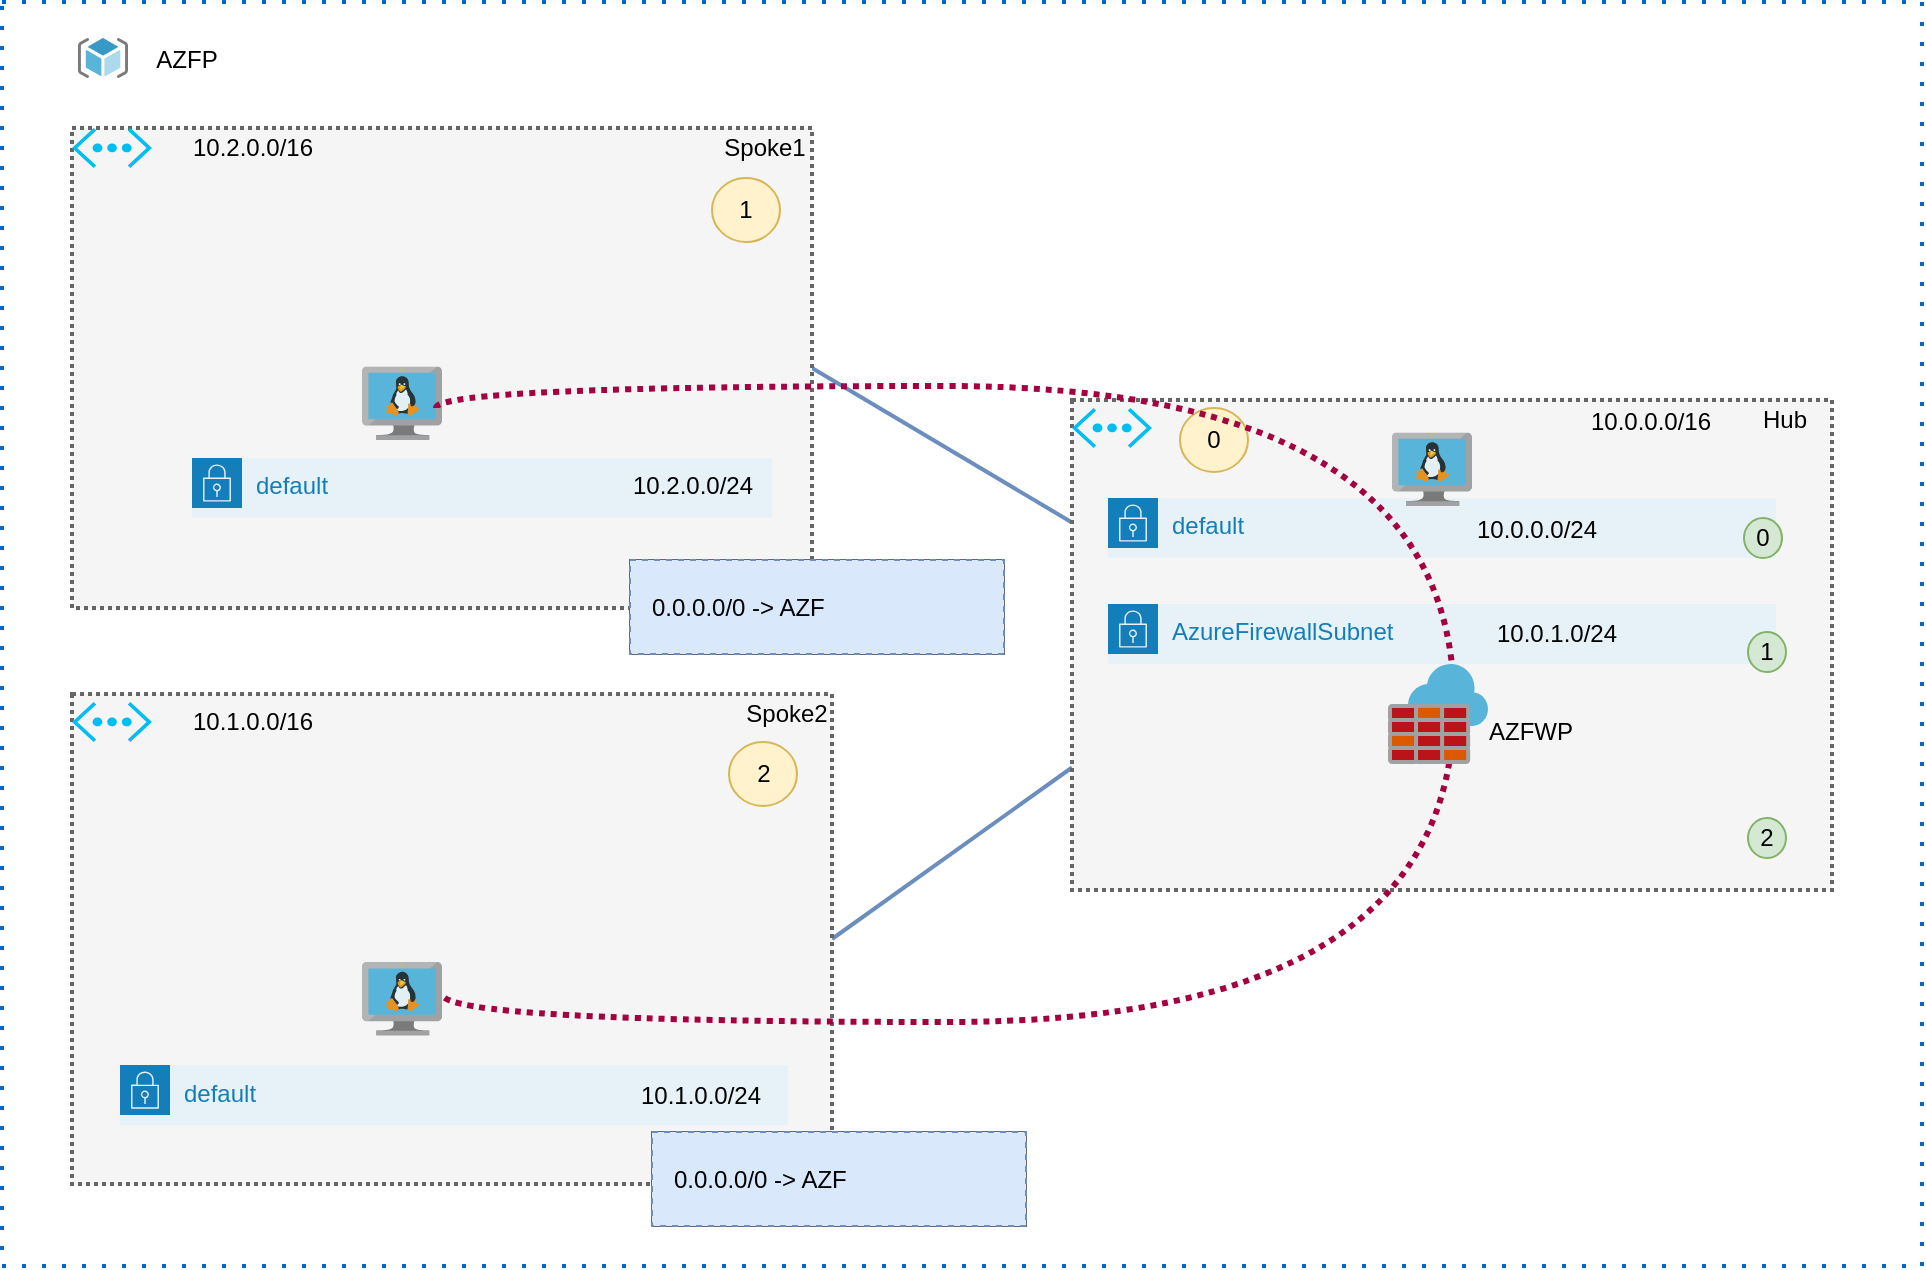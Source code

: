 <mxfile version="15.8.7" type="device" pages="2"><diagram name="Topology 0" id="uKTCLFGdCj_rygsJ-8oQ"><mxGraphModel dx="1803" dy="1014" grid="0" gridSize="10" guides="1" tooltips="1" connect="1" arrows="1" fold="1" page="0" pageScale="1" pageWidth="850" pageHeight="1100" math="0" shadow="0"><root><mxCell id="6Trrc4km3ECjMC3lX0Iq-0"/><mxCell id="6Trrc4km3ECjMC3lX0Iq-1" parent="6Trrc4km3ECjMC3lX0Iq-0"/><mxCell id="6Trrc4km3ECjMC3lX0Iq-2" value="" style="whiteSpace=wrap;html=1;dashed=1;strokeColor=#0066CC;strokeWidth=2;dashPattern=1 4;" parent="6Trrc4km3ECjMC3lX0Iq-1" vertex="1"><mxGeometry x="-25" y="32" width="960" height="632" as="geometry"/></mxCell><mxCell id="6Trrc4km3ECjMC3lX0Iq-3" style="edgeStyle=none;rounded=0;orthogonalLoop=1;jettySize=auto;html=1;exitX=1;exitY=0.5;exitDx=0;exitDy=0;entryX=0;entryY=0.75;entryDx=0;entryDy=0;endArrow=none;endFill=0;fillColor=#dae8fc;strokeColor=#6c8ebf;strokeWidth=2;" parent="6Trrc4km3ECjMC3lX0Iq-1" source="6Trrc4km3ECjMC3lX0Iq-4" target="6Trrc4km3ECjMC3lX0Iq-20" edge="1"><mxGeometry relative="1" as="geometry"/></mxCell><mxCell id="6Trrc4km3ECjMC3lX0Iq-4" value="" style="whiteSpace=wrap;html=1;dashed=1;strokeWidth=2;dashPattern=1 1;strokeColor=#666666;fillColor=#f5f5f5;fontColor=#333333;" parent="6Trrc4km3ECjMC3lX0Iq-1" vertex="1"><mxGeometry x="10" y="378" width="380" height="245" as="geometry"/></mxCell><mxCell id="6Trrc4km3ECjMC3lX0Iq-5" value="" style="verticalLabelPosition=bottom;html=1;verticalAlign=top;align=center;strokeColor=none;fillColor=#00BEF2;shape=mxgraph.azure.virtual_network;pointerEvents=1;dashed=1;" parent="6Trrc4km3ECjMC3lX0Iq-1" vertex="1"><mxGeometry x="10" y="382" width="40" height="20" as="geometry"/></mxCell><mxCell id="6Trrc4km3ECjMC3lX0Iq-6" value="default" style="points=[[0,0],[0.25,0],[0.5,0],[0.75,0],[1,0],[1,0.25],[1,0.5],[1,0.75],[1,1],[0.75,1],[0.5,1],[0.25,1],[0,1],[0,0.75],[0,0.5],[0,0.25]];outlineConnect=0;gradientColor=none;html=1;whiteSpace=wrap;fontSize=12;fontStyle=0;shape=mxgraph.aws4.group;grIcon=mxgraph.aws4.group_security_group;grStroke=0;strokeColor=#147EBA;fillColor=#E6F2F8;verticalAlign=top;align=left;spacingLeft=30;fontColor=#147EBA;dashed=0;" parent="6Trrc4km3ECjMC3lX0Iq-1" vertex="1"><mxGeometry x="34" y="563.53" width="334" height="30" as="geometry"/></mxCell><mxCell id="6Trrc4km3ECjMC3lX0Iq-7" style="edgeStyle=none;rounded=0;orthogonalLoop=1;jettySize=auto;html=1;exitX=1;exitY=0.5;exitDx=0;exitDy=0;endArrow=none;endFill=0;entryX=0;entryY=0.25;entryDx=0;entryDy=0;fillColor=#dae8fc;strokeColor=#6c8ebf;strokeWidth=2;" parent="6Trrc4km3ECjMC3lX0Iq-1" source="6Trrc4km3ECjMC3lX0Iq-8" target="6Trrc4km3ECjMC3lX0Iq-20" edge="1"><mxGeometry relative="1" as="geometry"><mxPoint x="508" y="352" as="targetPoint"/></mxGeometry></mxCell><mxCell id="6Trrc4km3ECjMC3lX0Iq-8" value="" style="whiteSpace=wrap;html=1;dashed=1;strokeWidth=2;dashPattern=1 1;strokeColor=#666666;fillColor=#f5f5f5;fontColor=#333333;" parent="6Trrc4km3ECjMC3lX0Iq-1" vertex="1"><mxGeometry x="10" y="95" width="370" height="240" as="geometry"/></mxCell><mxCell id="6Trrc4km3ECjMC3lX0Iq-9" value="" style="verticalLabelPosition=bottom;html=1;verticalAlign=top;align=center;strokeColor=none;fillColor=#00BEF2;shape=mxgraph.azure.virtual_network;pointerEvents=1;dashed=1;" parent="6Trrc4km3ECjMC3lX0Iq-1" vertex="1"><mxGeometry x="10" y="95" width="40" height="20" as="geometry"/></mxCell><mxCell id="6Trrc4km3ECjMC3lX0Iq-10" value="default" style="points=[[0,0],[0.25,0],[0.5,0],[0.75,0],[1,0],[1,0.25],[1,0.5],[1,0.75],[1,1],[0.75,1],[0.5,1],[0.25,1],[0,1],[0,0.75],[0,0.5],[0,0.25]];outlineConnect=0;gradientColor=none;html=1;whiteSpace=wrap;fontSize=12;fontStyle=0;shape=mxgraph.aws4.group;grIcon=mxgraph.aws4.group_security_group;grStroke=0;strokeColor=#147EBA;fillColor=#E6F2F8;verticalAlign=top;align=left;spacingLeft=30;fontColor=#147EBA;dashed=0;" parent="6Trrc4km3ECjMC3lX0Iq-1" vertex="1"><mxGeometry x="70" y="260" width="290" height="30" as="geometry"/></mxCell><mxCell id="6Trrc4km3ECjMC3lX0Iq-11" value="" style="aspect=fixed;html=1;points=[];align=center;image;fontSize=12;image=img/lib/mscae/VM_Linux.svg;dashed=1;" parent="6Trrc4km3ECjMC3lX0Iq-1" vertex="1"><mxGeometry x="155" y="214.2" width="40" height="36.8" as="geometry"/></mxCell><mxCell id="6Trrc4km3ECjMC3lX0Iq-12" value="10.1.0.0/16" style="text;html=1;resizable=0;autosize=1;align=center;verticalAlign=middle;points=[];fillColor=none;strokeColor=none;rounded=0;dashed=1;" parent="6Trrc4km3ECjMC3lX0Iq-1" vertex="1"><mxGeometry x="60" y="382" width="80" height="20" as="geometry"/></mxCell><mxCell id="6Trrc4km3ECjMC3lX0Iq-13" value="10.2.0.0/16" style="text;html=1;resizable=0;autosize=1;align=center;verticalAlign=middle;points=[];fillColor=none;strokeColor=none;rounded=0;dashed=1;" parent="6Trrc4km3ECjMC3lX0Iq-1" vertex="1"><mxGeometry x="65" y="96" width="70" height="18" as="geometry"/></mxCell><mxCell id="6Trrc4km3ECjMC3lX0Iq-14" value="10.1.0.0/24" style="text;html=1;resizable=0;autosize=1;align=center;verticalAlign=middle;points=[];fillColor=none;strokeColor=none;rounded=0;dashed=1;" parent="6Trrc4km3ECjMC3lX0Iq-1" vertex="1"><mxGeometry x="289" y="569.53" width="70" height="18" as="geometry"/></mxCell><mxCell id="6Trrc4km3ECjMC3lX0Iq-15" value="10.2.0.0/24" style="text;html=1;resizable=0;autosize=1;align=center;verticalAlign=middle;points=[];fillColor=none;strokeColor=none;rounded=0;dashed=1;" parent="6Trrc4km3ECjMC3lX0Iq-1" vertex="1"><mxGeometry x="285" y="264.93" width="70" height="18" as="geometry"/></mxCell><mxCell id="6Trrc4km3ECjMC3lX0Iq-16" value="Spoke2" style="text;html=1;resizable=0;autosize=1;align=center;verticalAlign=middle;points=[];fillColor=none;strokeColor=none;rounded=0;dashed=1;" parent="6Trrc4km3ECjMC3lX0Iq-1" vertex="1"><mxGeometry x="341" y="379" width="51" height="18" as="geometry"/></mxCell><mxCell id="6Trrc4km3ECjMC3lX0Iq-17" value="Spoke1" style="text;html=1;resizable=0;autosize=1;align=center;verticalAlign=middle;points=[];fillColor=none;strokeColor=none;rounded=0;dashed=1;" parent="6Trrc4km3ECjMC3lX0Iq-1" vertex="1"><mxGeometry x="330" y="96" width="51" height="18" as="geometry"/></mxCell><mxCell id="6Trrc4km3ECjMC3lX0Iq-18" value="" style="sketch=0;aspect=fixed;html=1;points=[];align=center;image;fontSize=12;image=img/lib/mscae/ResourceGroup.svg;strokeColor=#004C99;" parent="6Trrc4km3ECjMC3lX0Iq-1" vertex="1"><mxGeometry x="13" y="50" width="25" height="20" as="geometry"/></mxCell><mxCell id="6Trrc4km3ECjMC3lX0Iq-19" value="AZFP" style="text;html=1;resizable=0;autosize=1;align=center;verticalAlign=middle;points=[];fillColor=none;strokeColor=none;rounded=0;dashed=1;" parent="6Trrc4km3ECjMC3lX0Iq-1" vertex="1"><mxGeometry x="46" y="52" width="41" height="18" as="geometry"/></mxCell><mxCell id="6Trrc4km3ECjMC3lX0Iq-20" value="" style="whiteSpace=wrap;html=1;dashed=1;strokeWidth=2;dashPattern=1 1;strokeColor=#666666;fillColor=#f5f5f5;fontColor=#333333;" parent="6Trrc4km3ECjMC3lX0Iq-1" vertex="1"><mxGeometry x="510" y="231" width="380" height="245" as="geometry"/></mxCell><mxCell id="6Trrc4km3ECjMC3lX0Iq-21" value="" style="verticalLabelPosition=bottom;html=1;verticalAlign=top;align=center;strokeColor=none;fillColor=#00BEF2;shape=mxgraph.azure.virtual_network;pointerEvents=1;dashed=1;" parent="6Trrc4km3ECjMC3lX0Iq-1" vertex="1"><mxGeometry x="510" y="235" width="40" height="20" as="geometry"/></mxCell><mxCell id="6Trrc4km3ECjMC3lX0Iq-23" value="10.0.0.0/16" style="text;html=1;resizable=0;autosize=1;align=center;verticalAlign=middle;points=[];fillColor=none;strokeColor=none;rounded=0;dashed=1;" parent="6Trrc4km3ECjMC3lX0Iq-1" vertex="1"><mxGeometry x="764" y="233" width="70" height="18" as="geometry"/></mxCell><mxCell id="6Trrc4km3ECjMC3lX0Iq-25" value="Hub" style="text;html=1;resizable=0;autosize=1;align=center;verticalAlign=middle;points=[];fillColor=none;strokeColor=none;rounded=0;dashed=1;" parent="6Trrc4km3ECjMC3lX0Iq-1" vertex="1"><mxGeometry x="846" y="231" width="40" height="20" as="geometry"/></mxCell><mxCell id="6Trrc4km3ECjMC3lX0Iq-29" value="1" style="ellipse;whiteSpace=wrap;html=1;fillColor=#fff2cc;strokeColor=#d6b656;" parent="6Trrc4km3ECjMC3lX0Iq-1" vertex="1"><mxGeometry x="330" y="120" width="34" height="32" as="geometry"/></mxCell><mxCell id="6Trrc4km3ECjMC3lX0Iq-30" value="2" style="ellipse;whiteSpace=wrap;html=1;fillColor=#fff2cc;strokeColor=#d6b656;" parent="6Trrc4km3ECjMC3lX0Iq-1" vertex="1"><mxGeometry x="338.5" y="402" width="34" height="32" as="geometry"/></mxCell><mxCell id="6Trrc4km3ECjMC3lX0Iq-31" value="AzureFirewallSubnet" style="points=[[0,0],[0.25,0],[0.5,0],[0.75,0],[1,0],[1,0.25],[1,0.5],[1,0.75],[1,1],[0.75,1],[0.5,1],[0.25,1],[0,1],[0,0.75],[0,0.5],[0,0.25]];outlineConnect=0;gradientColor=none;html=1;whiteSpace=wrap;fontSize=12;fontStyle=0;shape=mxgraph.aws4.group;grIcon=mxgraph.aws4.group_security_group;grStroke=0;strokeColor=#147EBA;fillColor=#E6F2F8;verticalAlign=top;align=left;spacingLeft=30;fontColor=#147EBA;dashed=0;" parent="6Trrc4km3ECjMC3lX0Iq-1" vertex="1"><mxGeometry x="528" y="333" width="334" height="30" as="geometry"/></mxCell><mxCell id="6Trrc4km3ECjMC3lX0Iq-32" value="10.0.1.0/24" style="text;html=1;resizable=0;autosize=1;align=center;verticalAlign=middle;points=[];fillColor=none;strokeColor=none;rounded=0;dashed=1;" parent="6Trrc4km3ECjMC3lX0Iq-1" vertex="1"><mxGeometry x="717" y="339" width="70" height="18" as="geometry"/></mxCell><mxCell id="6Trrc4km3ECjMC3lX0Iq-33" value="default" style="points=[[0,0],[0.25,0],[0.5,0],[0.75,0],[1,0],[1,0.25],[1,0.5],[1,0.75],[1,1],[0.75,1],[0.5,1],[0.25,1],[0,1],[0,0.75],[0,0.5],[0,0.25]];outlineConnect=0;gradientColor=none;html=1;whiteSpace=wrap;fontSize=12;fontStyle=0;shape=mxgraph.aws4.group;grIcon=mxgraph.aws4.group_security_group;grStroke=0;strokeColor=#147EBA;fillColor=#E6F2F8;verticalAlign=top;align=left;spacingLeft=30;fontColor=#147EBA;dashed=0;" parent="6Trrc4km3ECjMC3lX0Iq-1" vertex="1"><mxGeometry x="528" y="280" width="334" height="30" as="geometry"/></mxCell><mxCell id="6Trrc4km3ECjMC3lX0Iq-37" value="" style="aspect=fixed;html=1;points=[];align=center;image;fontSize=12;image=img/lib/mscae/VM_Linux.svg;dashed=1;" parent="6Trrc4km3ECjMC3lX0Iq-1" vertex="1"><mxGeometry x="670" y="247.2" width="40" height="36.8" as="geometry"/></mxCell><mxCell id="6Trrc4km3ECjMC3lX0Iq-38" value="0" style="ellipse;whiteSpace=wrap;html=1;fillColor=#fff2cc;strokeColor=#d6b656;" parent="6Trrc4km3ECjMC3lX0Iq-1" vertex="1"><mxGeometry x="564" y="235.0" width="34" height="32" as="geometry"/></mxCell><mxCell id="6Trrc4km3ECjMC3lX0Iq-39" value="0" style="ellipse;whiteSpace=wrap;html=1;fillColor=#d5e8d4;strokeColor=#82b366;" parent="6Trrc4km3ECjMC3lX0Iq-1" vertex="1"><mxGeometry x="846" y="290" width="19" height="20" as="geometry"/></mxCell><mxCell id="6Trrc4km3ECjMC3lX0Iq-40" value="1" style="ellipse;whiteSpace=wrap;html=1;fillColor=#d5e8d4;strokeColor=#82b366;" parent="6Trrc4km3ECjMC3lX0Iq-1" vertex="1"><mxGeometry x="848" y="347" width="19" height="20" as="geometry"/></mxCell><mxCell id="6Trrc4km3ECjMC3lX0Iq-41" value="2" style="ellipse;whiteSpace=wrap;html=1;fillColor=#d5e8d4;strokeColor=#82b366;" parent="6Trrc4km3ECjMC3lX0Iq-1" vertex="1"><mxGeometry x="848" y="440" width="19" height="20" as="geometry"/></mxCell><mxCell id="6Trrc4km3ECjMC3lX0Iq-42" style="edgeStyle=orthogonalEdgeStyle;curved=1;rounded=0;orthogonalLoop=1;jettySize=auto;html=1;entryX=1;entryY=0.435;entryDx=0;entryDy=0;entryPerimeter=0;endArrow=none;endFill=0;strokeWidth=3;fillColor=#d80073;strokeColor=#A50040;dashed=1;dashPattern=1 1;exitX=0.925;exitY=0.565;exitDx=0;exitDy=0;exitPerimeter=0;" parent="6Trrc4km3ECjMC3lX0Iq-1" source="6Trrc4km3ECjMC3lX0Iq-11" target="6Trrc4km3ECjMC3lX0Iq-52" edge="1"><mxGeometry relative="1" as="geometry"><Array as="points"><mxPoint x="192" y="224"/><mxPoint x="701" y="224"/><mxPoint x="701" y="542"/><mxPoint x="195" y="542"/></Array><mxPoint x="274" y="224" as="sourcePoint"/><mxPoint x="330.75" y="517.5" as="targetPoint"/></mxGeometry></mxCell><mxCell id="6Trrc4km3ECjMC3lX0Iq-46" value="" style="group;fillColor=#E6E6E6;fontColor=#333333;strokeColor=#666666;" parent="6Trrc4km3ECjMC3lX0Iq-1" vertex="1" connectable="0"><mxGeometry x="289" y="311" width="187" height="47" as="geometry"/></mxCell><mxCell id="6Trrc4km3ECjMC3lX0Iq-47" value="" style="whiteSpace=wrap;html=1;dashed=1;fillColor=#dae8fc;strokeColor=#6c8ebf;" parent="6Trrc4km3ECjMC3lX0Iq-46" vertex="1"><mxGeometry width="187" height="47" as="geometry"/></mxCell><mxCell id="6Trrc4km3ECjMC3lX0Iq-48" value="0.0.0.0/0 -&amp;gt; AZF" style="text;html=1;resizable=0;autosize=1;align=left;verticalAlign=middle;points=[];fillColor=none;strokeColor=none;rounded=0;" parent="6Trrc4km3ECjMC3lX0Iq-46" vertex="1"><mxGeometry x="9" y="14.5" width="97" height="18" as="geometry"/></mxCell><mxCell id="6Trrc4km3ECjMC3lX0Iq-52" value="" style="aspect=fixed;html=1;points=[];align=center;image;fontSize=12;image=img/lib/mscae/VM_Linux.svg;dashed=1;" parent="6Trrc4km3ECjMC3lX0Iq-1" vertex="1"><mxGeometry x="155" y="512" width="40" height="36.8" as="geometry"/></mxCell><mxCell id="QRIcE3CRpokTi9-V7AG4-0" value="10.0.0.0/24" style="text;html=1;resizable=0;autosize=1;align=center;verticalAlign=middle;points=[];fillColor=none;strokeColor=none;rounded=0;dashed=1;" parent="6Trrc4km3ECjMC3lX0Iq-1" vertex="1"><mxGeometry x="707" y="287" width="70" height="18" as="geometry"/></mxCell><mxCell id="Dwq-QEIVMUybHYVm3ee--0" value="" style="sketch=0;aspect=fixed;html=1;points=[];align=center;image;fontSize=12;image=img/lib/mscae/Azure_Firewall.svg;dashed=1;fillColor=#E6E6E6;" vertex="1" parent="6Trrc4km3ECjMC3lX0Iq-1"><mxGeometry x="668" y="363" width="50" height="50" as="geometry"/></mxCell><mxCell id="Dwq-QEIVMUybHYVm3ee--1" value="" style="group;fillColor=#E6E6E6;fontColor=#333333;strokeColor=#666666;" vertex="1" connectable="0" parent="6Trrc4km3ECjMC3lX0Iq-1"><mxGeometry x="300" y="597" width="187" height="47" as="geometry"/></mxCell><mxCell id="Dwq-QEIVMUybHYVm3ee--2" value="" style="whiteSpace=wrap;html=1;dashed=1;fillColor=#dae8fc;strokeColor=#6c8ebf;" vertex="1" parent="Dwq-QEIVMUybHYVm3ee--1"><mxGeometry width="187" height="47" as="geometry"/></mxCell><mxCell id="Dwq-QEIVMUybHYVm3ee--3" value="0.0.0.0/0 -&amp;gt; AZF" style="text;html=1;resizable=0;autosize=1;align=left;verticalAlign=middle;points=[];fillColor=none;strokeColor=none;rounded=0;" vertex="1" parent="Dwq-QEIVMUybHYVm3ee--1"><mxGeometry x="9" y="14.5" width="97" height="18" as="geometry"/></mxCell><mxCell id="Qm7br8n84jzkYwfxtmLQ-0" value="AZFWP" style="text;html=1;resizable=0;autosize=1;align=center;verticalAlign=middle;points=[];fillColor=none;strokeColor=none;rounded=0;dashed=1;" vertex="1" parent="6Trrc4km3ECjMC3lX0Iq-1"><mxGeometry x="713" y="388" width="52" height="18" as="geometry"/></mxCell></root></mxGraphModel></diagram><diagram name="Topology 1" id="cQ-qmr9gjqyJg-_jcD2F"><mxGraphModel dx="1803" dy="1014" grid="0" gridSize="10" guides="1" tooltips="1" connect="1" arrows="1" fold="1" page="0" pageScale="1" pageWidth="850" pageHeight="1100" math="0" shadow="0"><root><mxCell id="ic7z2xc0cbQT_34IpsnW-0"/><mxCell id="ic7z2xc0cbQT_34IpsnW-1" parent="ic7z2xc0cbQT_34IpsnW-0"/><mxCell id="ic7z2xc0cbQT_34IpsnW-2" value="" style="whiteSpace=wrap;html=1;dashed=1;strokeColor=#0066CC;strokeWidth=2;dashPattern=1 4;" vertex="1" parent="ic7z2xc0cbQT_34IpsnW-1"><mxGeometry x="-25" y="32" width="960" height="632" as="geometry"/></mxCell><mxCell id="ic7z2xc0cbQT_34IpsnW-3" style="edgeStyle=none;rounded=0;orthogonalLoop=1;jettySize=auto;html=1;exitX=1;exitY=0.5;exitDx=0;exitDy=0;entryX=0;entryY=0.75;entryDx=0;entryDy=0;endArrow=none;endFill=0;fillColor=#dae8fc;strokeColor=#6c8ebf;strokeWidth=2;" edge="1" parent="ic7z2xc0cbQT_34IpsnW-1" source="ic7z2xc0cbQT_34IpsnW-4" target="ic7z2xc0cbQT_34IpsnW-20"><mxGeometry relative="1" as="geometry"/></mxCell><mxCell id="ic7z2xc0cbQT_34IpsnW-4" value="" style="whiteSpace=wrap;html=1;dashed=1;strokeWidth=2;dashPattern=1 1;strokeColor=#666666;fillColor=#f5f5f5;fontColor=#333333;" vertex="1" parent="ic7z2xc0cbQT_34IpsnW-1"><mxGeometry x="10" y="378" width="380" height="245" as="geometry"/></mxCell><mxCell id="ic7z2xc0cbQT_34IpsnW-5" value="" style="verticalLabelPosition=bottom;html=1;verticalAlign=top;align=center;strokeColor=none;fillColor=#00BEF2;shape=mxgraph.azure.virtual_network;pointerEvents=1;dashed=1;" vertex="1" parent="ic7z2xc0cbQT_34IpsnW-1"><mxGeometry x="10" y="382" width="40" height="20" as="geometry"/></mxCell><mxCell id="ic7z2xc0cbQT_34IpsnW-6" value="default" style="points=[[0,0],[0.25,0],[0.5,0],[0.75,0],[1,0],[1,0.25],[1,0.5],[1,0.75],[1,1],[0.75,1],[0.5,1],[0.25,1],[0,1],[0,0.75],[0,0.5],[0,0.25]];outlineConnect=0;gradientColor=none;html=1;whiteSpace=wrap;fontSize=12;fontStyle=0;shape=mxgraph.aws4.group;grIcon=mxgraph.aws4.group_security_group;grStroke=0;strokeColor=#147EBA;fillColor=#E6F2F8;verticalAlign=top;align=left;spacingLeft=30;fontColor=#147EBA;dashed=0;" vertex="1" parent="ic7z2xc0cbQT_34IpsnW-1"><mxGeometry x="34" y="563.53" width="334" height="30" as="geometry"/></mxCell><mxCell id="ic7z2xc0cbQT_34IpsnW-7" style="edgeStyle=none;rounded=0;orthogonalLoop=1;jettySize=auto;html=1;exitX=1;exitY=0.5;exitDx=0;exitDy=0;endArrow=none;endFill=0;entryX=0;entryY=0.25;entryDx=0;entryDy=0;fillColor=#dae8fc;strokeColor=#6c8ebf;strokeWidth=2;" edge="1" parent="ic7z2xc0cbQT_34IpsnW-1" source="ic7z2xc0cbQT_34IpsnW-8" target="ic7z2xc0cbQT_34IpsnW-20"><mxGeometry relative="1" as="geometry"><mxPoint x="508" y="352" as="targetPoint"/></mxGeometry></mxCell><mxCell id="ic7z2xc0cbQT_34IpsnW-8" value="" style="whiteSpace=wrap;html=1;dashed=1;strokeWidth=2;dashPattern=1 1;strokeColor=#666666;fillColor=#f5f5f5;fontColor=#333333;" vertex="1" parent="ic7z2xc0cbQT_34IpsnW-1"><mxGeometry x="10" y="95" width="370" height="240" as="geometry"/></mxCell><mxCell id="ic7z2xc0cbQT_34IpsnW-9" value="" style="verticalLabelPosition=bottom;html=1;verticalAlign=top;align=center;strokeColor=none;fillColor=#00BEF2;shape=mxgraph.azure.virtual_network;pointerEvents=1;dashed=1;" vertex="1" parent="ic7z2xc0cbQT_34IpsnW-1"><mxGeometry x="10" y="95" width="40" height="20" as="geometry"/></mxCell><mxCell id="ic7z2xc0cbQT_34IpsnW-10" value="default" style="points=[[0,0],[0.25,0],[0.5,0],[0.75,0],[1,0],[1,0.25],[1,0.5],[1,0.75],[1,1],[0.75,1],[0.5,1],[0.25,1],[0,1],[0,0.75],[0,0.5],[0,0.25]];outlineConnect=0;gradientColor=none;html=1;whiteSpace=wrap;fontSize=12;fontStyle=0;shape=mxgraph.aws4.group;grIcon=mxgraph.aws4.group_security_group;grStroke=0;strokeColor=#147EBA;fillColor=#E6F2F8;verticalAlign=top;align=left;spacingLeft=30;fontColor=#147EBA;dashed=0;" vertex="1" parent="ic7z2xc0cbQT_34IpsnW-1"><mxGeometry x="70" y="260" width="290" height="30" as="geometry"/></mxCell><mxCell id="ic7z2xc0cbQT_34IpsnW-11" value="" style="aspect=fixed;html=1;points=[];align=center;image;fontSize=12;image=img/lib/mscae/VM_Linux.svg;dashed=1;" vertex="1" parent="ic7z2xc0cbQT_34IpsnW-1"><mxGeometry x="155" y="214.2" width="40" height="36.8" as="geometry"/></mxCell><mxCell id="ic7z2xc0cbQT_34IpsnW-12" value="10.1.0.0/16" style="text;html=1;resizable=0;autosize=1;align=center;verticalAlign=middle;points=[];fillColor=none;strokeColor=none;rounded=0;dashed=1;" vertex="1" parent="ic7z2xc0cbQT_34IpsnW-1"><mxGeometry x="60" y="382" width="80" height="20" as="geometry"/></mxCell><mxCell id="ic7z2xc0cbQT_34IpsnW-13" value="10.2.0.0/16" style="text;html=1;resizable=0;autosize=1;align=center;verticalAlign=middle;points=[];fillColor=none;strokeColor=none;rounded=0;dashed=1;" vertex="1" parent="ic7z2xc0cbQT_34IpsnW-1"><mxGeometry x="65" y="96" width="70" height="18" as="geometry"/></mxCell><mxCell id="ic7z2xc0cbQT_34IpsnW-14" value="10.1.0.0/24" style="text;html=1;resizable=0;autosize=1;align=center;verticalAlign=middle;points=[];fillColor=none;strokeColor=none;rounded=0;dashed=1;" vertex="1" parent="ic7z2xc0cbQT_34IpsnW-1"><mxGeometry x="289" y="569.53" width="70" height="18" as="geometry"/></mxCell><mxCell id="ic7z2xc0cbQT_34IpsnW-15" value="10.2.0.0/24" style="text;html=1;resizable=0;autosize=1;align=center;verticalAlign=middle;points=[];fillColor=none;strokeColor=none;rounded=0;dashed=1;" vertex="1" parent="ic7z2xc0cbQT_34IpsnW-1"><mxGeometry x="285" y="264.93" width="70" height="18" as="geometry"/></mxCell><mxCell id="ic7z2xc0cbQT_34IpsnW-16" value="Spoke2" style="text;html=1;resizable=0;autosize=1;align=center;verticalAlign=middle;points=[];fillColor=none;strokeColor=none;rounded=0;dashed=1;" vertex="1" parent="ic7z2xc0cbQT_34IpsnW-1"><mxGeometry x="341" y="379" width="51" height="18" as="geometry"/></mxCell><mxCell id="ic7z2xc0cbQT_34IpsnW-17" value="Spoke1" style="text;html=1;resizable=0;autosize=1;align=center;verticalAlign=middle;points=[];fillColor=none;strokeColor=none;rounded=0;dashed=1;" vertex="1" parent="ic7z2xc0cbQT_34IpsnW-1"><mxGeometry x="330" y="96" width="51" height="18" as="geometry"/></mxCell><mxCell id="ic7z2xc0cbQT_34IpsnW-18" value="" style="sketch=0;aspect=fixed;html=1;points=[];align=center;image;fontSize=12;image=img/lib/mscae/ResourceGroup.svg;strokeColor=#004C99;" vertex="1" parent="ic7z2xc0cbQT_34IpsnW-1"><mxGeometry x="13" y="50" width="25" height="20" as="geometry"/></mxCell><mxCell id="ic7z2xc0cbQT_34IpsnW-19" value="AZFP" style="text;html=1;resizable=0;autosize=1;align=center;verticalAlign=middle;points=[];fillColor=none;strokeColor=none;rounded=0;dashed=1;" vertex="1" parent="ic7z2xc0cbQT_34IpsnW-1"><mxGeometry x="46" y="52" width="41" height="18" as="geometry"/></mxCell><mxCell id="ic7z2xc0cbQT_34IpsnW-20" value="" style="whiteSpace=wrap;html=1;dashed=1;strokeWidth=2;dashPattern=1 1;strokeColor=#666666;fillColor=#f5f5f5;fontColor=#333333;" vertex="1" parent="ic7z2xc0cbQT_34IpsnW-1"><mxGeometry x="510" y="231" width="380" height="245" as="geometry"/></mxCell><mxCell id="ic7z2xc0cbQT_34IpsnW-21" value="" style="verticalLabelPosition=bottom;html=1;verticalAlign=top;align=center;strokeColor=none;fillColor=#00BEF2;shape=mxgraph.azure.virtual_network;pointerEvents=1;dashed=1;" vertex="1" parent="ic7z2xc0cbQT_34IpsnW-1"><mxGeometry x="510" y="235" width="40" height="20" as="geometry"/></mxCell><mxCell id="ic7z2xc0cbQT_34IpsnW-22" value="10.0.0.0/16" style="text;html=1;resizable=0;autosize=1;align=center;verticalAlign=middle;points=[];fillColor=none;strokeColor=none;rounded=0;dashed=1;" vertex="1" parent="ic7z2xc0cbQT_34IpsnW-1"><mxGeometry x="764" y="233" width="70" height="18" as="geometry"/></mxCell><mxCell id="ic7z2xc0cbQT_34IpsnW-23" value="Hub" style="text;html=1;resizable=0;autosize=1;align=center;verticalAlign=middle;points=[];fillColor=none;strokeColor=none;rounded=0;dashed=1;" vertex="1" parent="ic7z2xc0cbQT_34IpsnW-1"><mxGeometry x="846" y="231" width="40" height="20" as="geometry"/></mxCell><mxCell id="ic7z2xc0cbQT_34IpsnW-24" value="1" style="ellipse;whiteSpace=wrap;html=1;fillColor=#fff2cc;strokeColor=#d6b656;" vertex="1" parent="ic7z2xc0cbQT_34IpsnW-1"><mxGeometry x="330" y="120" width="34" height="32" as="geometry"/></mxCell><mxCell id="ic7z2xc0cbQT_34IpsnW-25" value="2" style="ellipse;whiteSpace=wrap;html=1;fillColor=#fff2cc;strokeColor=#d6b656;" vertex="1" parent="ic7z2xc0cbQT_34IpsnW-1"><mxGeometry x="338.5" y="402" width="34" height="32" as="geometry"/></mxCell><mxCell id="ic7z2xc0cbQT_34IpsnW-26" value="AzureFirewallSubnet" style="points=[[0,0],[0.25,0],[0.5,0],[0.75,0],[1,0],[1,0.25],[1,0.5],[1,0.75],[1,1],[0.75,1],[0.5,1],[0.25,1],[0,1],[0,0.75],[0,0.5],[0,0.25]];outlineConnect=0;gradientColor=none;html=1;whiteSpace=wrap;fontSize=12;fontStyle=0;shape=mxgraph.aws4.group;grIcon=mxgraph.aws4.group_security_group;grStroke=0;strokeColor=#147EBA;fillColor=#E6F2F8;verticalAlign=top;align=left;spacingLeft=30;fontColor=#147EBA;dashed=0;" vertex="1" parent="ic7z2xc0cbQT_34IpsnW-1"><mxGeometry x="528" y="333" width="334" height="30" as="geometry"/></mxCell><mxCell id="ic7z2xc0cbQT_34IpsnW-27" value="10.0.1.0/24" style="text;html=1;resizable=0;autosize=1;align=center;verticalAlign=middle;points=[];fillColor=none;strokeColor=none;rounded=0;dashed=1;" vertex="1" parent="ic7z2xc0cbQT_34IpsnW-1"><mxGeometry x="717" y="339" width="70" height="18" as="geometry"/></mxCell><mxCell id="ic7z2xc0cbQT_34IpsnW-28" value="default" style="points=[[0,0],[0.25,0],[0.5,0],[0.75,0],[1,0],[1,0.25],[1,0.5],[1,0.75],[1,1],[0.75,1],[0.5,1],[0.25,1],[0,1],[0,0.75],[0,0.5],[0,0.25]];outlineConnect=0;gradientColor=none;html=1;whiteSpace=wrap;fontSize=12;fontStyle=0;shape=mxgraph.aws4.group;grIcon=mxgraph.aws4.group_security_group;grStroke=0;strokeColor=#147EBA;fillColor=#E6F2F8;verticalAlign=top;align=left;spacingLeft=30;fontColor=#147EBA;dashed=0;" vertex="1" parent="ic7z2xc0cbQT_34IpsnW-1"><mxGeometry x="528" y="280" width="334" height="30" as="geometry"/></mxCell><mxCell id="ic7z2xc0cbQT_34IpsnW-29" value="" style="aspect=fixed;html=1;points=[];align=center;image;fontSize=12;image=img/lib/mscae/VM_Linux.svg;dashed=1;" vertex="1" parent="ic7z2xc0cbQT_34IpsnW-1"><mxGeometry x="670" y="247.2" width="40" height="36.8" as="geometry"/></mxCell><mxCell id="ic7z2xc0cbQT_34IpsnW-30" value="0" style="ellipse;whiteSpace=wrap;html=1;fillColor=#fff2cc;strokeColor=#d6b656;" vertex="1" parent="ic7z2xc0cbQT_34IpsnW-1"><mxGeometry x="564" y="235.0" width="34" height="32" as="geometry"/></mxCell><mxCell id="ic7z2xc0cbQT_34IpsnW-31" value="0" style="ellipse;whiteSpace=wrap;html=1;fillColor=#d5e8d4;strokeColor=#82b366;" vertex="1" parent="ic7z2xc0cbQT_34IpsnW-1"><mxGeometry x="846" y="290" width="19" height="20" as="geometry"/></mxCell><mxCell id="ic7z2xc0cbQT_34IpsnW-32" value="1" style="ellipse;whiteSpace=wrap;html=1;fillColor=#d5e8d4;strokeColor=#82b366;" vertex="1" parent="ic7z2xc0cbQT_34IpsnW-1"><mxGeometry x="848" y="347" width="19" height="20" as="geometry"/></mxCell><mxCell id="ic7z2xc0cbQT_34IpsnW-33" value="2" style="ellipse;whiteSpace=wrap;html=1;fillColor=#d5e8d4;strokeColor=#82b366;" vertex="1" parent="ic7z2xc0cbQT_34IpsnW-1"><mxGeometry x="848" y="440" width="19" height="20" as="geometry"/></mxCell><mxCell id="ic7z2xc0cbQT_34IpsnW-34" style="edgeStyle=orthogonalEdgeStyle;curved=1;rounded=0;orthogonalLoop=1;jettySize=auto;html=1;entryX=1;entryY=0.435;entryDx=0;entryDy=0;entryPerimeter=0;endArrow=none;endFill=0;strokeWidth=4;fillColor=#1ba1e2;strokeColor=#006EAF;exitX=0.925;exitY=0.565;exitDx=0;exitDy=0;exitPerimeter=0;" edge="1" parent="ic7z2xc0cbQT_34IpsnW-1" source="ic7z2xc0cbQT_34IpsnW-11" target="ic7z2xc0cbQT_34IpsnW-38"><mxGeometry relative="1" as="geometry"><Array as="points"><mxPoint x="192" y="224"/><mxPoint x="701" y="224"/><mxPoint x="701" y="542"/><mxPoint x="195" y="542"/></Array><mxPoint x="274" y="224" as="sourcePoint"/><mxPoint x="330.75" y="517.5" as="targetPoint"/></mxGeometry></mxCell><mxCell id="ic7z2xc0cbQT_34IpsnW-45" value="VXLAN" style="edgeLabel;html=1;align=center;verticalAlign=middle;resizable=0;points=[];" vertex="1" connectable="0" parent="ic7z2xc0cbQT_34IpsnW-34"><mxGeometry x="0.383" y="-23" relative="1" as="geometry"><mxPoint as="offset"/></mxGeometry></mxCell><mxCell id="ic7z2xc0cbQT_34IpsnW-35" value="" style="group;fillColor=#E6E6E6;fontColor=#333333;strokeColor=#666666;" vertex="1" connectable="0" parent="ic7z2xc0cbQT_34IpsnW-1"><mxGeometry x="289" y="311" width="187" height="47" as="geometry"/></mxCell><mxCell id="ic7z2xc0cbQT_34IpsnW-36" value="" style="whiteSpace=wrap;html=1;dashed=1;fillColor=#dae8fc;strokeColor=#6c8ebf;" vertex="1" parent="ic7z2xc0cbQT_34IpsnW-35"><mxGeometry width="187" height="47" as="geometry"/></mxCell><mxCell id="ic7z2xc0cbQT_34IpsnW-37" value="0.0.0.0/0 -&amp;gt; AZF" style="text;html=1;resizable=0;autosize=1;align=left;verticalAlign=middle;points=[];fillColor=none;strokeColor=none;rounded=0;" vertex="1" parent="ic7z2xc0cbQT_34IpsnW-35"><mxGeometry x="9" y="14.5" width="97" height="18" as="geometry"/></mxCell><mxCell id="ic7z2xc0cbQT_34IpsnW-38" value="" style="aspect=fixed;html=1;points=[];align=center;image;fontSize=12;image=img/lib/mscae/VM_Linux.svg;dashed=1;" vertex="1" parent="ic7z2xc0cbQT_34IpsnW-1"><mxGeometry x="155" y="512" width="40" height="36.8" as="geometry"/></mxCell><mxCell id="ic7z2xc0cbQT_34IpsnW-39" value="10.0.0.0/24" style="text;html=1;resizable=0;autosize=1;align=center;verticalAlign=middle;points=[];fillColor=none;strokeColor=none;rounded=0;dashed=1;" vertex="1" parent="ic7z2xc0cbQT_34IpsnW-1"><mxGeometry x="707" y="287" width="70" height="18" as="geometry"/></mxCell><mxCell id="ic7z2xc0cbQT_34IpsnW-40" value="" style="sketch=0;aspect=fixed;html=1;points=[];align=center;image;fontSize=12;image=img/lib/mscae/Azure_Firewall.svg;dashed=1;fillColor=#E6E6E6;" vertex="1" parent="ic7z2xc0cbQT_34IpsnW-1"><mxGeometry x="668" y="363" width="50" height="50" as="geometry"/></mxCell><mxCell id="ic7z2xc0cbQT_34IpsnW-41" value="" style="group;fillColor=#E6E6E6;fontColor=#333333;strokeColor=#666666;" vertex="1" connectable="0" parent="ic7z2xc0cbQT_34IpsnW-1"><mxGeometry x="300" y="597" width="187" height="47" as="geometry"/></mxCell><mxCell id="ic7z2xc0cbQT_34IpsnW-42" value="" style="whiteSpace=wrap;html=1;dashed=1;fillColor=#dae8fc;strokeColor=#6c8ebf;" vertex="1" parent="ic7z2xc0cbQT_34IpsnW-41"><mxGeometry width="187" height="47" as="geometry"/></mxCell><mxCell id="ic7z2xc0cbQT_34IpsnW-43" value="0.0.0.0/0 -&amp;gt; AZF" style="text;html=1;resizable=0;autosize=1;align=left;verticalAlign=middle;points=[];fillColor=none;strokeColor=none;rounded=0;" vertex="1" parent="ic7z2xc0cbQT_34IpsnW-41"><mxGeometry x="9" y="14.5" width="97" height="18" as="geometry"/></mxCell><mxCell id="ic7z2xc0cbQT_34IpsnW-44" value="AZFWP" style="text;html=1;resizable=0;autosize=1;align=center;verticalAlign=middle;points=[];fillColor=none;strokeColor=none;rounded=0;dashed=1;" vertex="1" parent="ic7z2xc0cbQT_34IpsnW-1"><mxGeometry x="713" y="388" width="52" height="18" as="geometry"/></mxCell></root></mxGraphModel></diagram></mxfile>